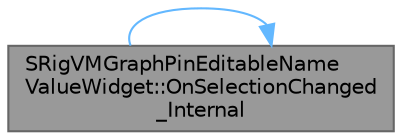 digraph "SRigVMGraphPinEditableNameValueWidget::OnSelectionChanged_Internal"
{
 // INTERACTIVE_SVG=YES
 // LATEX_PDF_SIZE
  bgcolor="transparent";
  edge [fontname=Helvetica,fontsize=10,labelfontname=Helvetica,labelfontsize=10];
  node [fontname=Helvetica,fontsize=10,shape=box,height=0.2,width=0.4];
  rankdir="LR";
  Node1 [id="Node000001",label="SRigVMGraphPinEditableName\lValueWidget::OnSelectionChanged\l_Internal",height=0.2,width=0.4,color="gray40", fillcolor="grey60", style="filled", fontcolor="black",tooltip="Invoked when the selection in the list changes."];
  Node1 -> Node1 [id="edge1_Node000001_Node000001",color="steelblue1",style="solid",tooltip=" "];
}
